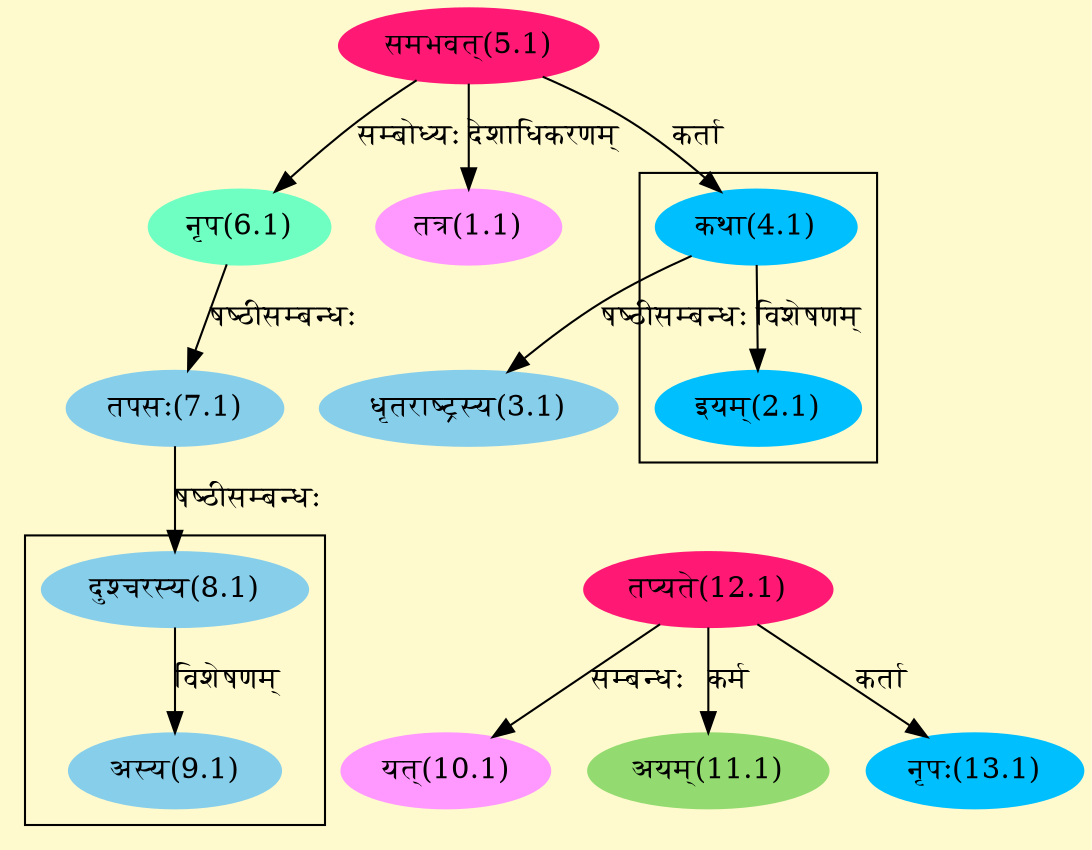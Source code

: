 digraph G{
rankdir=BT;
 compound=true;
 bgcolor="lemonchiffon1";

subgraph cluster_1{
Node2_1 [style=filled, color="#00BFFF" label = "इयम्(2.1)"]
Node4_1 [style=filled, color="#00BFFF" label = "कथा(4.1)"]

}

subgraph cluster_2{
Node9_1 [style=filled, color="#87CEEB" label = "अस्य(9.1)"]
Node8_1 [style=filled, color="#87CEEB" label = "दुश्चरस्य(8.1)"]

}
Node1_1 [style=filled, color="#FF99FF" label = "तत्र(1.1)"]
Node5_1 [style=filled, color="#FF1975" label = "समभवत्(5.1)"]
Node3_1 [style=filled, color="#87CEEB" label = "धृतराष्ट्रस्य(3.1)"]
Node4_1 [style=filled, color="#00BFFF" label = "कथा(4.1)"]
Node [style=filled, color="" label = "()"]
Node6_1 [style=filled, color="#6FFFC3" label = "नृप(6.1)"]
Node7_1 [style=filled, color="#87CEEB" label = "तपसः(7.1)"]
Node8_1 [style=filled, color="#87CEEB" label = "दुश्चरस्य(8.1)"]
Node10_1 [style=filled, color="#FF99FF" label = "यत्(10.1)"]
Node12_1 [style=filled, color="#FF1975" label = "तप्यते(12.1)"]
Node11_1 [style=filled, color="#93DB70" label = "अयम्(11.1)"]
Node13_1 [style=filled, color="#00BFFF" label = "नृपः(13.1)"]
/* Start of Relations section */

Node1_1 -> Node5_1 [  label="देशाधिकरणम्"  dir="back" ]
Node2_1 -> Node4_1 [  label="विशेषणम्"  dir="back" ]
Node3_1 -> Node4_1 [  label="षष्ठीसम्बन्धः"  dir="back" ]
Node4_1 -> Node5_1 [  label="कर्ता"  dir="back" ]
Node6_1 -> Node5_1 [  label="सम्बोध्यः"  dir="back" ]
Node7_1 -> Node6_1 [  label="षष्ठीसम्बन्धः"  dir="back" ]
Node8_1 -> Node7_1 [  label="षष्ठीसम्बन्धः"  dir="back" ]
Node9_1 -> Node8_1 [  label="विशेषणम्"  dir="back" ]
Node10_1 -> Node12_1 [  label="सम्बन्धः"  dir="back" ]
Node11_1 -> Node12_1 [  label="कर्म"  dir="back" ]
Node13_1 -> Node12_1 [  label="कर्ता"  dir="back" ]
}
